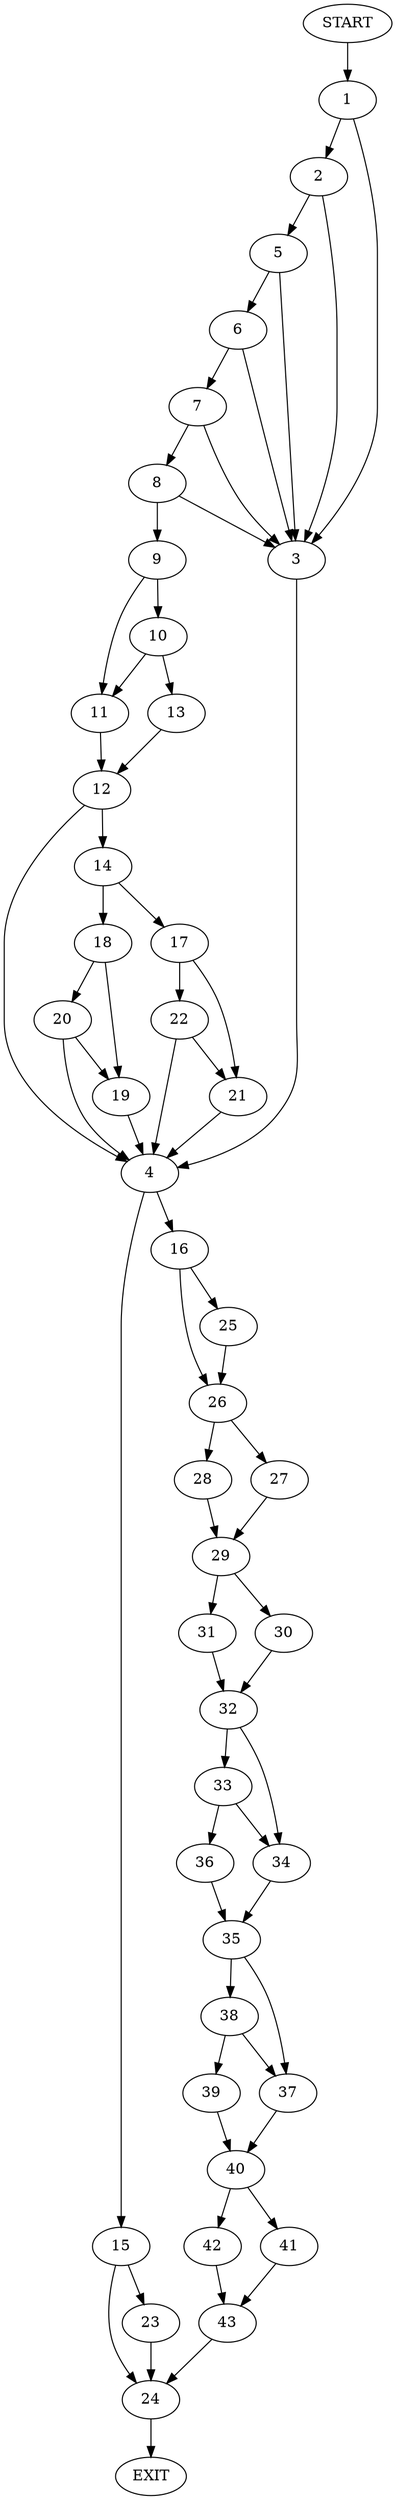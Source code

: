 digraph {
0 [label="START"]
44 [label="EXIT"]
0 -> 1
1 -> 2
1 -> 3
3 -> 4
2 -> 3
2 -> 5
5 -> 6
5 -> 3
6 -> 7
6 -> 3
7 -> 3
7 -> 8
8 -> 3
8 -> 9
9 -> 10
9 -> 11
11 -> 12
10 -> 13
10 -> 11
13 -> 12
12 -> 4
12 -> 14
4 -> 15
4 -> 16
14 -> 17
14 -> 18
18 -> 19
18 -> 20
17 -> 21
17 -> 22
19 -> 4
20 -> 19
20 -> 4
22 -> 21
22 -> 4
21 -> 4
15 -> 23
15 -> 24
16 -> 25
16 -> 26
25 -> 26
26 -> 27
26 -> 28
28 -> 29
27 -> 29
29 -> 30
29 -> 31
30 -> 32
31 -> 32
32 -> 33
32 -> 34
34 -> 35
33 -> 36
33 -> 34
36 -> 35
35 -> 37
35 -> 38
38 -> 37
38 -> 39
37 -> 40
39 -> 40
40 -> 41
40 -> 42
42 -> 43
41 -> 43
43 -> 24
24 -> 44
23 -> 24
}
